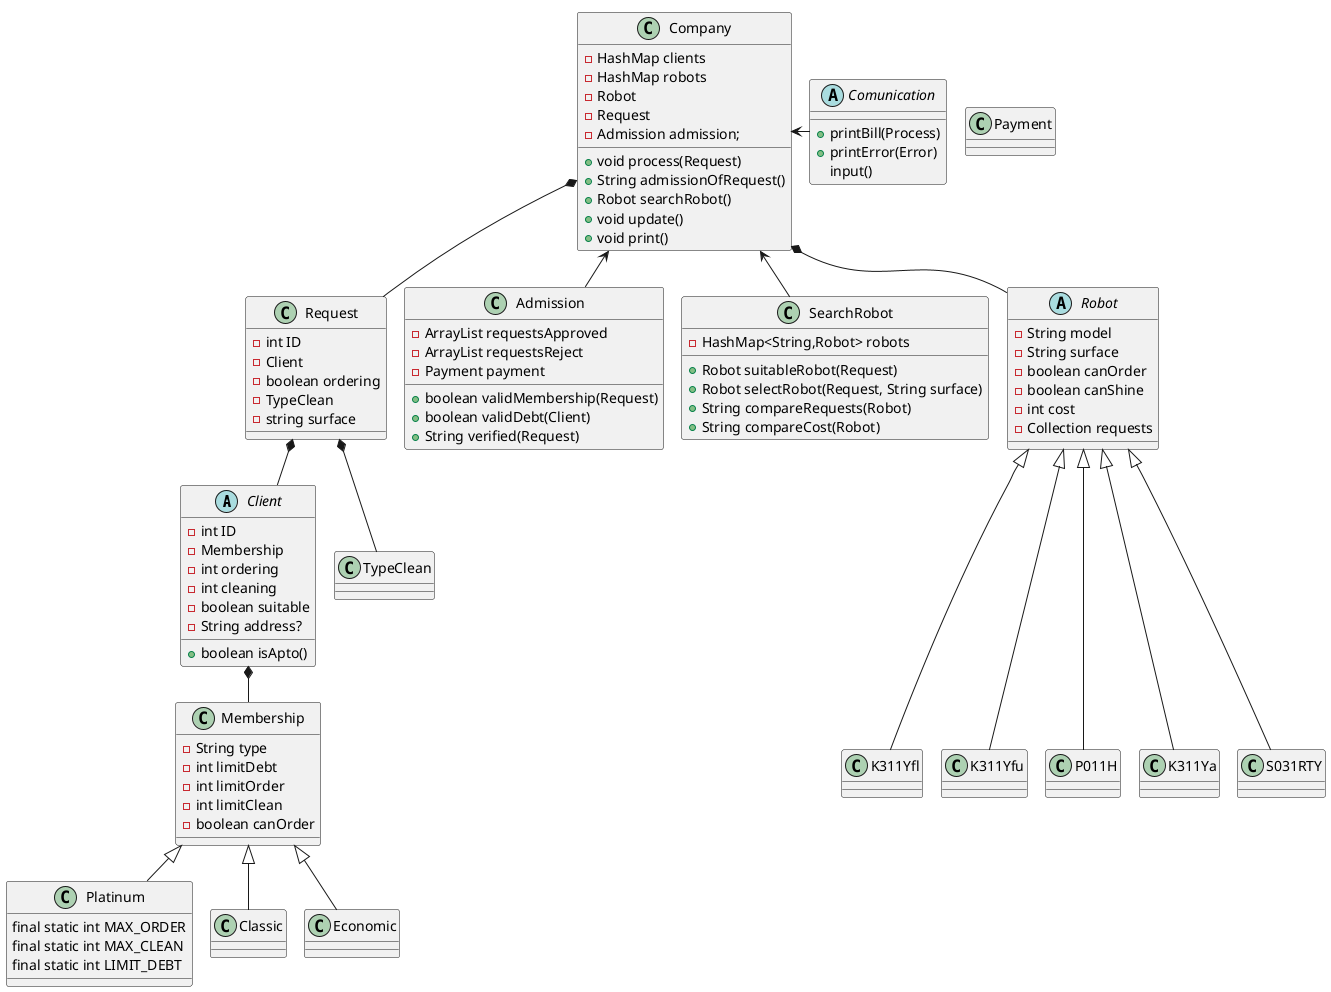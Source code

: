 @startuml
'https://plantuml.com/class-diagram

!pragma layout smetana

'array de pedidos hechos por robot

abstract Client
class Membership
class Platinum
class Classic
class Economic
class Request
class TypeClean
class Admission
class Company
class SearchRobot
class Payment
abstract class Robot
class K311Yfl
class K311Yfu
class P011H
class K311Ya
class S031RTY


Client *-- Membership
Membership <|-- Platinum
Membership <|-- Classic
Membership <|-- Economic
Company <-- Admission
Company <-- SearchRobot
Company <- Comunication
Company *-- Robot
Company *-- Request
Request *-- Client
Request *-- TypeClean
Robot <|---K311Ya
Robot <|---S031RTY
Robot <|---P011H
Robot <|---K311Yfu
Robot <|---K311Yfl


abstract Comunication{
+printBill(Process)
+printError(Error)
input()
}

abstract class Robot{
-String model
-String surface
-boolean canOrder
-boolean canShine
-int cost
-Collection requests
}

class Company{

-HashMap clients
-HashMap robots
-Robot
-Request
-Admission admission;

'llama a admission
+void process(Request)
+String admissionOfRequest()
+Robot searchRobot()
+void update()
+void print()


}

'posible clase
class Admission{
-ArrayList requestsApproved
-ArrayList requestsReject
-Payment payment
'-ArrayList clients

'ej: pedir un ordenamiento cuando no puede
+boolean validMembership(Request)
+boolean validDebt(Client)
+String verified(Request)


}


class SearchRobot{

-HashMap<String,Robot> robots
'-Request

'llama a la funcion selectRobot y recibe el robot ideal
+ Robot suitableRobot(Request)
'recibe un request y realiza una iteracion
'en la colleccion robots donde compara los requerimientos
+ Robot selectRobot(Request, String surface)
'si es Platinum compara la cola que tiene con un min y se guarda la key
'si es el primero se fija si es null y lo asigna
+ String compareRequests(Robot)
'si no es platinum compara el costo con un min y guarda la key para devolverla
+ String compareCost(Robot)
}

'posible clase lo mismo arriba


class Request{
-int ID
-Client
-boolean ordering
-TypeClean
-string surface
'-String address?

}

abstract Client{
-int ID
-Membership
-int ordering
-int cleaning
-boolean suitable
'Collection requests
-String address?
+boolean isApto()
'return limitOrder > ordering && limitClean > cleaning
}

class Membership{
-String type
-int limitDebt
-int limitOrder
-int limitClean
-boolean canOrder
}

class Platinum{
final static int MAX_ORDER
final static int MAX_CLEAN
final static int LIMIT_DEBT
}

@enduml